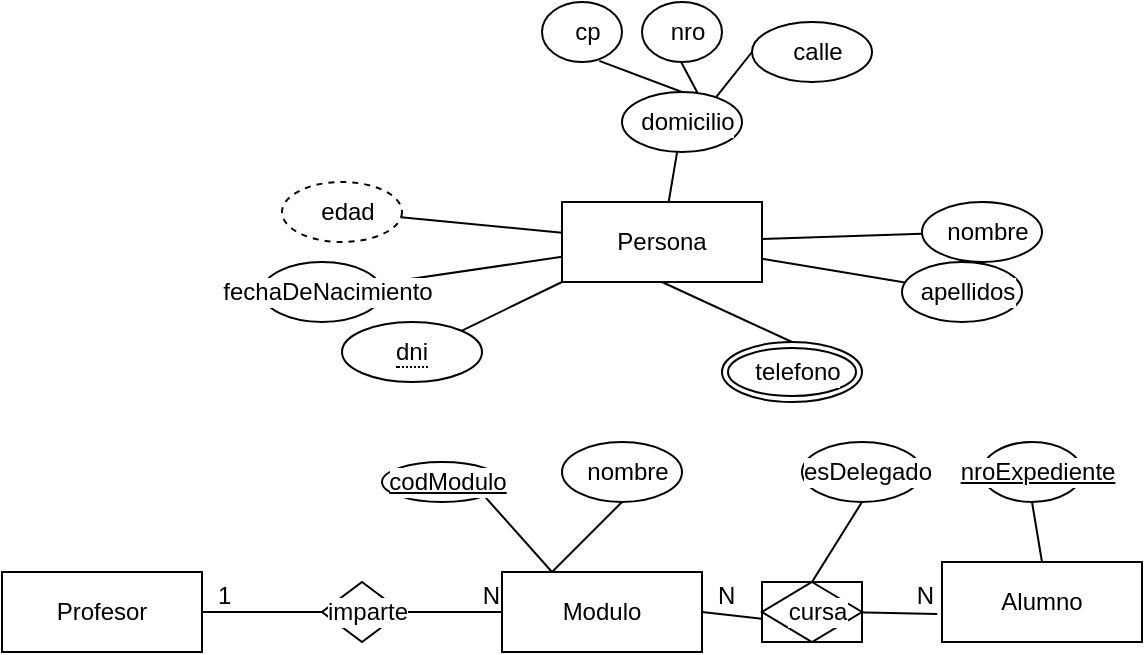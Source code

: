 <mxfile version="28.2.1">
  <diagram name="Page-1" id="9THPmvi0cE5zZd17gpQG">
    <mxGraphModel dx="601" dy="1514" grid="1" gridSize="10" guides="1" tooltips="1" connect="1" arrows="1" fold="1" page="1" pageScale="1" pageWidth="850" pageHeight="1100" math="0" shadow="0">
      <root>
        <mxCell id="0" />
        <mxCell id="1" parent="0" />
        <mxCell id="nnFgvvDzqhvfjOIkeC-j-1" value="Profesor" style="whiteSpace=wrap;html=1;align=center;" vertex="1" parent="1">
          <mxGeometry x="370" y="225" width="100" height="40" as="geometry" />
        </mxCell>
        <mxCell id="nnFgvvDzqhvfjOIkeC-j-24" value="Modulo" style="whiteSpace=wrap;html=1;align=center;" vertex="1" parent="1">
          <mxGeometry x="620" y="225" width="100" height="40" as="geometry" />
        </mxCell>
        <mxCell id="nnFgvvDzqhvfjOIkeC-j-26" value="" style="endArrow=none;html=1;rounded=0;strokeColor=default;align=center;verticalAlign=middle;fontFamily=Helvetica;fontSize=12;fontColor=default;labelBackgroundColor=default;entryX=0;entryY=0.5;entryDx=0;entryDy=0;exitX=1;exitY=0.5;exitDx=0;exitDy=0;" edge="1" parent="1" source="nnFgvvDzqhvfjOIkeC-j-29" target="nnFgvvDzqhvfjOIkeC-j-24">
          <mxGeometry relative="1" as="geometry">
            <mxPoint x="480" y="250" as="sourcePoint" />
            <mxPoint x="610" y="250" as="targetPoint" />
          </mxGeometry>
        </mxCell>
        <mxCell id="nnFgvvDzqhvfjOIkeC-j-28" value="N" style="resizable=0;html=1;whiteSpace=wrap;align=right;verticalAlign=bottom;dashed=0;strokeColor=default;strokeWidth=1;spacingLeft=6;spacingTop=0;fontFamily=Helvetica;fontSize=12;fontColor=default;labelBackgroundColor=default;fillColor=default;" connectable="0" vertex="1" parent="nnFgvvDzqhvfjOIkeC-j-26">
          <mxGeometry x="1" relative="1" as="geometry" />
        </mxCell>
        <mxCell id="nnFgvvDzqhvfjOIkeC-j-30" value="" style="endArrow=none;html=1;rounded=0;strokeColor=default;align=center;verticalAlign=middle;fontFamily=Helvetica;fontSize=12;fontColor=default;labelBackgroundColor=default;entryX=0;entryY=0.5;entryDx=0;entryDy=0;exitX=1;exitY=0.5;exitDx=0;exitDy=0;" edge="1" parent="1" source="nnFgvvDzqhvfjOIkeC-j-1" target="nnFgvvDzqhvfjOIkeC-j-29">
          <mxGeometry relative="1" as="geometry">
            <mxPoint x="470" y="245" as="sourcePoint" />
            <mxPoint x="620" y="245" as="targetPoint" />
          </mxGeometry>
        </mxCell>
        <mxCell id="nnFgvvDzqhvfjOIkeC-j-31" value="1" style="resizable=0;html=1;whiteSpace=wrap;align=left;verticalAlign=bottom;dashed=0;strokeColor=default;strokeWidth=1;spacingLeft=6;spacingTop=0;fontFamily=Helvetica;fontSize=12;fontColor=default;labelBackgroundColor=default;fillColor=default;" connectable="0" vertex="1" parent="nnFgvvDzqhvfjOIkeC-j-30">
          <mxGeometry x="-1" relative="1" as="geometry" />
        </mxCell>
        <mxCell id="nnFgvvDzqhvfjOIkeC-j-29" value="imparte" style="shape=rhombus;perimeter=rhombusPerimeter;whiteSpace=wrap;html=1;align=center;dashed=0;strokeColor=default;strokeWidth=1;verticalAlign=middle;spacingLeft=6;spacingTop=0;fontFamily=Helvetica;fontSize=12;fontColor=default;labelBackgroundColor=default;fillColor=default;" vertex="1" parent="1">
          <mxGeometry x="530" y="230" width="40" height="30" as="geometry" />
        </mxCell>
        <mxCell id="nnFgvvDzqhvfjOIkeC-j-34" style="edgeStyle=none;shape=connector;rounded=0;orthogonalLoop=1;jettySize=auto;html=1;exitX=1;exitY=1;exitDx=0;exitDy=0;entryX=0.25;entryY=0;entryDx=0;entryDy=0;strokeColor=default;align=center;verticalAlign=middle;fontFamily=Helvetica;fontSize=12;fontColor=default;labelBackgroundColor=default;endArrow=none;" edge="1" parent="1" source="nnFgvvDzqhvfjOIkeC-j-33" target="nnFgvvDzqhvfjOIkeC-j-24">
          <mxGeometry relative="1" as="geometry" />
        </mxCell>
        <mxCell id="nnFgvvDzqhvfjOIkeC-j-33" value="codModulo" style="ellipse;whiteSpace=wrap;html=1;align=center;fontStyle=4;dashed=0;strokeColor=default;strokeWidth=1;verticalAlign=middle;spacingLeft=6;spacingTop=0;fontFamily=Helvetica;fontSize=12;fontColor=default;labelBackgroundColor=default;fillColor=default;" vertex="1" parent="1">
          <mxGeometry x="560" y="170" width="60" height="20" as="geometry" />
        </mxCell>
        <mxCell id="nnFgvvDzqhvfjOIkeC-j-36" style="edgeStyle=none;shape=connector;rounded=0;orthogonalLoop=1;jettySize=auto;html=1;exitX=0.5;exitY=1;exitDx=0;exitDy=0;entryX=0.25;entryY=0;entryDx=0;entryDy=0;strokeColor=default;align=center;verticalAlign=middle;fontFamily=Helvetica;fontSize=12;fontColor=default;labelBackgroundColor=default;endArrow=none;" edge="1" parent="1" source="nnFgvvDzqhvfjOIkeC-j-35" target="nnFgvvDzqhvfjOIkeC-j-24">
          <mxGeometry relative="1" as="geometry" />
        </mxCell>
        <mxCell id="nnFgvvDzqhvfjOIkeC-j-35" value="nombre" style="ellipse;whiteSpace=wrap;html=1;align=center;dashed=0;strokeColor=default;strokeWidth=1;verticalAlign=middle;spacingLeft=6;spacingTop=0;fontFamily=Helvetica;fontSize=12;fontColor=default;labelBackgroundColor=default;fillColor=default;" vertex="1" parent="1">
          <mxGeometry x="650" y="160" width="60" height="30" as="geometry" />
        </mxCell>
        <mxCell id="nnFgvvDzqhvfjOIkeC-j-38" value="Alumno" style="whiteSpace=wrap;html=1;align=center;" vertex="1" parent="1">
          <mxGeometry x="840" y="220" width="100" height="40" as="geometry" />
        </mxCell>
        <mxCell id="nnFgvvDzqhvfjOIkeC-j-40" value="" style="endArrow=none;html=1;rounded=0;strokeColor=default;align=center;verticalAlign=middle;fontFamily=Helvetica;fontSize=12;fontColor=default;labelBackgroundColor=default;exitX=1;exitY=0.5;exitDx=0;exitDy=0;entryX=-0.024;entryY=0.65;entryDx=0;entryDy=0;entryPerimeter=0;" edge="1" parent="1" target="nnFgvvDzqhvfjOIkeC-j-38">
          <mxGeometry relative="1" as="geometry">
            <mxPoint x="790" y="245" as="sourcePoint" />
            <mxPoint x="820" y="320" as="targetPoint" />
          </mxGeometry>
        </mxCell>
        <mxCell id="nnFgvvDzqhvfjOIkeC-j-42" value="N" style="resizable=0;html=1;whiteSpace=wrap;align=right;verticalAlign=bottom;dashed=0;strokeColor=default;strokeWidth=1;spacingLeft=6;spacingTop=0;fontFamily=Helvetica;fontSize=12;fontColor=default;labelBackgroundColor=default;fillColor=default;" connectable="0" vertex="1" parent="nnFgvvDzqhvfjOIkeC-j-40">
          <mxGeometry x="1" relative="1" as="geometry" />
        </mxCell>
        <mxCell id="nnFgvvDzqhvfjOIkeC-j-44" value="" style="endArrow=none;html=1;rounded=0;strokeColor=default;align=center;verticalAlign=middle;fontFamily=Helvetica;fontSize=12;fontColor=default;labelBackgroundColor=default;exitX=1;exitY=0.5;exitDx=0;exitDy=0;entryX=-0.024;entryY=0.65;entryDx=0;entryDy=0;entryPerimeter=0;" edge="1" parent="1" source="nnFgvvDzqhvfjOIkeC-j-24">
          <mxGeometry relative="1" as="geometry">
            <mxPoint x="720" y="245" as="sourcePoint" />
            <mxPoint x="759.28" y="249.5" as="targetPoint" />
          </mxGeometry>
        </mxCell>
        <mxCell id="nnFgvvDzqhvfjOIkeC-j-45" value="N" style="resizable=0;html=1;whiteSpace=wrap;align=left;verticalAlign=bottom;dashed=0;strokeColor=default;strokeWidth=1;spacingLeft=6;spacingTop=0;fontFamily=Helvetica;fontSize=12;fontColor=default;labelBackgroundColor=default;fillColor=default;" connectable="0" vertex="1" parent="nnFgvvDzqhvfjOIkeC-j-44">
          <mxGeometry x="-1" relative="1" as="geometry" />
        </mxCell>
        <mxCell id="nnFgvvDzqhvfjOIkeC-j-47" value="cursa" style="shape=associativeEntity;whiteSpace=wrap;html=1;align=center;dashed=0;strokeColor=default;strokeWidth=1;verticalAlign=middle;spacingLeft=6;spacingTop=0;fontFamily=Helvetica;fontSize=12;fontColor=default;labelBackgroundColor=default;fillColor=default;" vertex="1" parent="1">
          <mxGeometry x="750" y="230" width="50" height="30" as="geometry" />
        </mxCell>
        <mxCell id="nnFgvvDzqhvfjOIkeC-j-50" value="esDelegado" style="ellipse;whiteSpace=wrap;html=1;align=center;dashed=0;strokeColor=default;strokeWidth=1;verticalAlign=middle;spacingLeft=6;spacingTop=0;fontFamily=Helvetica;fontSize=12;fontColor=default;labelBackgroundColor=default;fillColor=default;" vertex="1" parent="1">
          <mxGeometry x="770" y="160" width="60" height="30" as="geometry" />
        </mxCell>
        <mxCell id="nnFgvvDzqhvfjOIkeC-j-51" style="edgeStyle=none;shape=connector;rounded=0;orthogonalLoop=1;jettySize=auto;html=1;exitX=0.5;exitY=1;exitDx=0;exitDy=0;entryX=0.5;entryY=0;entryDx=0;entryDy=0;strokeColor=default;align=center;verticalAlign=middle;fontFamily=Helvetica;fontSize=12;fontColor=default;labelBackgroundColor=default;endArrow=none;" edge="1" parent="1" source="nnFgvvDzqhvfjOIkeC-j-50" target="nnFgvvDzqhvfjOIkeC-j-47">
          <mxGeometry relative="1" as="geometry" />
        </mxCell>
        <mxCell id="nnFgvvDzqhvfjOIkeC-j-58" style="edgeStyle=none;shape=connector;rounded=0;orthogonalLoop=1;jettySize=auto;html=1;exitX=0.5;exitY=1;exitDx=0;exitDy=0;entryX=0.5;entryY=0;entryDx=0;entryDy=0;strokeColor=default;align=center;verticalAlign=middle;fontFamily=Helvetica;fontSize=12;fontColor=default;labelBackgroundColor=default;endArrow=none;" edge="1" parent="1" source="nnFgvvDzqhvfjOIkeC-j-57" target="nnFgvvDzqhvfjOIkeC-j-38">
          <mxGeometry relative="1" as="geometry" />
        </mxCell>
        <mxCell id="nnFgvvDzqhvfjOIkeC-j-57" value="nroExpediente" style="ellipse;whiteSpace=wrap;html=1;align=center;fontStyle=4;dashed=0;strokeColor=default;strokeWidth=1;verticalAlign=middle;spacingLeft=6;spacingTop=0;fontFamily=Helvetica;fontSize=12;fontColor=default;labelBackgroundColor=default;fillColor=default;" vertex="1" parent="1">
          <mxGeometry x="860" y="160" width="50" height="30" as="geometry" />
        </mxCell>
        <mxCell id="nnFgvvDzqhvfjOIkeC-j-63" value="Persona" style="whiteSpace=wrap;html=1;align=center;" vertex="1" parent="1">
          <mxGeometry x="650" y="40" width="100" height="40" as="geometry" />
        </mxCell>
        <mxCell id="nnFgvvDzqhvfjOIkeC-j-65" value="" style="edgeStyle=none;shape=connector;rounded=0;orthogonalLoop=1;jettySize=auto;html=1;strokeColor=default;align=center;verticalAlign=middle;fontFamily=Helvetica;fontSize=12;fontColor=default;labelBackgroundColor=default;endArrow=none;" edge="1" parent="1" source="nnFgvvDzqhvfjOIkeC-j-64" target="nnFgvvDzqhvfjOIkeC-j-63">
          <mxGeometry relative="1" as="geometry" />
        </mxCell>
        <mxCell id="nnFgvvDzqhvfjOIkeC-j-64" value="nombre" style="ellipse;whiteSpace=wrap;html=1;align=center;dashed=0;strokeColor=default;strokeWidth=1;verticalAlign=middle;spacingLeft=6;spacingTop=0;fontFamily=Helvetica;fontSize=12;fontColor=default;labelBackgroundColor=default;fillColor=default;" vertex="1" parent="1">
          <mxGeometry x="830" y="40" width="60" height="30" as="geometry" />
        </mxCell>
        <mxCell id="nnFgvvDzqhvfjOIkeC-j-67" value="" style="edgeStyle=none;shape=connector;rounded=0;orthogonalLoop=1;jettySize=auto;html=1;strokeColor=default;align=center;verticalAlign=middle;fontFamily=Helvetica;fontSize=12;fontColor=default;labelBackgroundColor=default;endArrow=none;" edge="1" parent="1" source="nnFgvvDzqhvfjOIkeC-j-66" target="nnFgvvDzqhvfjOIkeC-j-63">
          <mxGeometry relative="1" as="geometry" />
        </mxCell>
        <mxCell id="nnFgvvDzqhvfjOIkeC-j-66" value="apellidos" style="ellipse;whiteSpace=wrap;html=1;align=center;dashed=0;strokeColor=default;strokeWidth=1;verticalAlign=middle;spacingLeft=6;spacingTop=0;fontFamily=Helvetica;fontSize=12;fontColor=default;labelBackgroundColor=default;fillColor=default;" vertex="1" parent="1">
          <mxGeometry x="820" y="70" width="60" height="30" as="geometry" />
        </mxCell>
        <mxCell id="nnFgvvDzqhvfjOIkeC-j-69" value="" style="edgeStyle=none;shape=connector;rounded=0;orthogonalLoop=1;jettySize=auto;html=1;strokeColor=default;align=center;verticalAlign=middle;fontFamily=Helvetica;fontSize=12;fontColor=default;labelBackgroundColor=default;endArrow=none;" edge="1" parent="1" source="nnFgvvDzqhvfjOIkeC-j-68" target="nnFgvvDzqhvfjOIkeC-j-63">
          <mxGeometry relative="1" as="geometry" />
        </mxCell>
        <mxCell id="nnFgvvDzqhvfjOIkeC-j-68" value="edad" style="ellipse;whiteSpace=wrap;html=1;align=center;dashed=1;strokeColor=default;strokeWidth=1;verticalAlign=middle;spacingLeft=6;spacingTop=0;fontFamily=Helvetica;fontSize=12;fontColor=default;labelBackgroundColor=default;fillColor=default;" vertex="1" parent="1">
          <mxGeometry x="510" y="30" width="60" height="30" as="geometry" />
        </mxCell>
        <mxCell id="nnFgvvDzqhvfjOIkeC-j-71" value="" style="edgeStyle=none;shape=connector;rounded=0;orthogonalLoop=1;jettySize=auto;html=1;strokeColor=default;align=center;verticalAlign=middle;fontFamily=Helvetica;fontSize=12;fontColor=default;labelBackgroundColor=default;endArrow=none;" edge="1" parent="1" source="nnFgvvDzqhvfjOIkeC-j-70" target="nnFgvvDzqhvfjOIkeC-j-63">
          <mxGeometry relative="1" as="geometry" />
        </mxCell>
        <mxCell id="nnFgvvDzqhvfjOIkeC-j-70" value="fechaDeNacimiento" style="ellipse;whiteSpace=wrap;html=1;align=center;dashed=0;strokeColor=default;strokeWidth=1;verticalAlign=middle;spacingLeft=6;spacingTop=0;fontFamily=Helvetica;fontSize=12;fontColor=default;labelBackgroundColor=default;fillColor=default;" vertex="1" parent="1">
          <mxGeometry x="500" y="70" width="60" height="30" as="geometry" />
        </mxCell>
        <mxCell id="nnFgvvDzqhvfjOIkeC-j-75" style="edgeStyle=none;shape=connector;rounded=0;orthogonalLoop=1;jettySize=auto;html=1;exitX=1;exitY=0;exitDx=0;exitDy=0;entryX=0;entryY=1;entryDx=0;entryDy=0;strokeColor=default;align=center;verticalAlign=middle;fontFamily=Helvetica;fontSize=12;fontColor=default;labelBackgroundColor=default;endArrow=none;" edge="1" parent="1" source="nnFgvvDzqhvfjOIkeC-j-73" target="nnFgvvDzqhvfjOIkeC-j-63">
          <mxGeometry relative="1" as="geometry" />
        </mxCell>
        <mxCell id="nnFgvvDzqhvfjOIkeC-j-73" value="&lt;span style=&quot;border-bottom: 1px dotted&quot;&gt;dni&lt;/span&gt;" style="ellipse;whiteSpace=wrap;html=1;align=center;" vertex="1" parent="1">
          <mxGeometry x="540" y="100" width="70" height="30" as="geometry" />
        </mxCell>
        <mxCell id="nnFgvvDzqhvfjOIkeC-j-76" style="edgeStyle=none;shape=connector;rounded=0;orthogonalLoop=1;jettySize=auto;html=1;exitX=0.788;exitY=0.079;exitDx=0;exitDy=0;entryX=0;entryY=0.5;entryDx=0;entryDy=0;strokeColor=default;align=center;verticalAlign=middle;fontFamily=Helvetica;fontSize=12;fontColor=default;labelBackgroundColor=default;endArrow=none;exitPerimeter=0;" edge="1" parent="1" source="nnFgvvDzqhvfjOIkeC-j-78" target="nnFgvvDzqhvfjOIkeC-j-79">
          <mxGeometry relative="1" as="geometry" />
        </mxCell>
        <mxCell id="nnFgvvDzqhvfjOIkeC-j-77" style="edgeStyle=none;shape=connector;rounded=0;orthogonalLoop=1;jettySize=auto;html=1;exitX=1;exitY=1;exitDx=0;exitDy=0;entryX=0;entryY=0;entryDx=0;entryDy=0;strokeColor=default;align=center;verticalAlign=middle;fontFamily=Helvetica;fontSize=12;fontColor=default;labelBackgroundColor=default;endArrow=none;" edge="1" parent="1" source="nnFgvvDzqhvfjOIkeC-j-78" target="nnFgvvDzqhvfjOIkeC-j-81">
          <mxGeometry relative="1" as="geometry" />
        </mxCell>
        <mxCell id="nnFgvvDzqhvfjOIkeC-j-83" value="" style="edgeStyle=none;shape=connector;rounded=0;orthogonalLoop=1;jettySize=auto;html=1;strokeColor=default;align=center;verticalAlign=middle;fontFamily=Helvetica;fontSize=12;fontColor=default;labelBackgroundColor=default;endArrow=none;" edge="1" parent="1" source="nnFgvvDzqhvfjOIkeC-j-78" target="nnFgvvDzqhvfjOIkeC-j-63">
          <mxGeometry relative="1" as="geometry" />
        </mxCell>
        <mxCell id="nnFgvvDzqhvfjOIkeC-j-78" value="domicilio" style="ellipse;whiteSpace=wrap;html=1;align=center;dashed=0;strokeColor=default;strokeWidth=1;verticalAlign=middle;spacingLeft=6;spacingTop=0;fontFamily=Helvetica;fontSize=12;fontColor=default;labelBackgroundColor=default;fillColor=default;" vertex="1" parent="1">
          <mxGeometry x="680" y="-15" width="60" height="30" as="geometry" />
        </mxCell>
        <mxCell id="nnFgvvDzqhvfjOIkeC-j-79" value="calle" style="ellipse;whiteSpace=wrap;html=1;align=center;dashed=0;strokeColor=default;strokeWidth=1;verticalAlign=middle;spacingLeft=6;spacingTop=0;fontFamily=Helvetica;fontSize=12;fontColor=default;labelBackgroundColor=default;fillColor=default;" vertex="1" parent="1">
          <mxGeometry x="745" y="-50" width="60" height="30" as="geometry" />
        </mxCell>
        <mxCell id="nnFgvvDzqhvfjOIkeC-j-80" value="cp" style="ellipse;whiteSpace=wrap;html=1;align=center;dashed=0;strokeColor=default;strokeWidth=1;verticalAlign=middle;spacingLeft=6;spacingTop=0;fontFamily=Helvetica;fontSize=12;fontColor=default;labelBackgroundColor=default;fillColor=default;" vertex="1" parent="1">
          <mxGeometry x="640" y="-60" width="40" height="30" as="geometry" />
        </mxCell>
        <mxCell id="nnFgvvDzqhvfjOIkeC-j-81" value="nro" style="ellipse;whiteSpace=wrap;html=1;align=center;dashed=0;strokeColor=default;strokeWidth=1;verticalAlign=middle;spacingLeft=6;spacingTop=0;fontFamily=Helvetica;fontSize=12;fontColor=default;labelBackgroundColor=default;fillColor=default;" vertex="1" parent="1">
          <mxGeometry x="690" y="-60" width="40" height="30" as="geometry" />
        </mxCell>
        <mxCell id="nnFgvvDzqhvfjOIkeC-j-82" style="edgeStyle=none;shape=connector;rounded=0;orthogonalLoop=1;jettySize=auto;html=1;exitX=0.5;exitY=0;exitDx=0;exitDy=0;entryX=0.716;entryY=0.982;entryDx=0;entryDy=0;entryPerimeter=0;strokeColor=default;align=center;verticalAlign=middle;fontFamily=Helvetica;fontSize=12;fontColor=default;labelBackgroundColor=default;endArrow=none;" edge="1" parent="1" source="nnFgvvDzqhvfjOIkeC-j-78" target="nnFgvvDzqhvfjOIkeC-j-80">
          <mxGeometry relative="1" as="geometry" />
        </mxCell>
        <mxCell id="nnFgvvDzqhvfjOIkeC-j-85" style="edgeStyle=none;shape=connector;rounded=0;orthogonalLoop=1;jettySize=auto;html=1;exitX=0.5;exitY=0;exitDx=0;exitDy=0;entryX=0.5;entryY=1;entryDx=0;entryDy=0;strokeColor=default;align=center;verticalAlign=middle;fontFamily=Helvetica;fontSize=12;fontColor=default;labelBackgroundColor=default;endArrow=none;" edge="1" parent="1" source="nnFgvvDzqhvfjOIkeC-j-84" target="nnFgvvDzqhvfjOIkeC-j-63">
          <mxGeometry relative="1" as="geometry" />
        </mxCell>
        <mxCell id="nnFgvvDzqhvfjOIkeC-j-84" value="telefono" style="ellipse;shape=doubleEllipse;margin=3;whiteSpace=wrap;html=1;align=center;dashed=0;strokeColor=default;strokeWidth=1;verticalAlign=middle;spacingLeft=6;spacingTop=0;fontFamily=Helvetica;fontSize=12;fontColor=default;labelBackgroundColor=default;fillColor=default;" vertex="1" parent="1">
          <mxGeometry x="730" y="110" width="70" height="30" as="geometry" />
        </mxCell>
      </root>
    </mxGraphModel>
  </diagram>
</mxfile>
